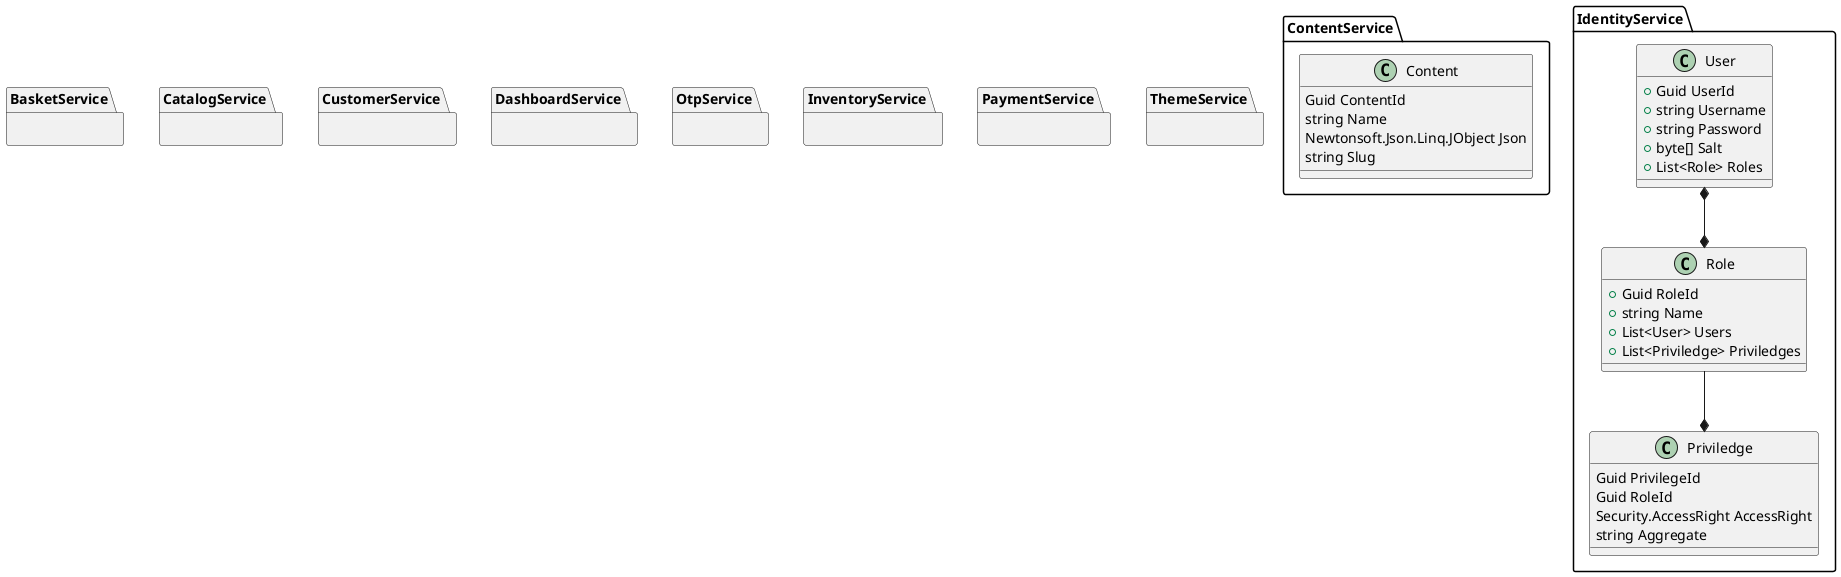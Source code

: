 @startuml

package BasketService {



}


package CatalogService {

}



package ContentService {

	class Content {
		Guid ContentId
		string Name
		Newtonsoft.Json.Linq.JObject Json
		string Slug
	}

}

package CustomerService {

}

package DashboardService {

}


package IdentityService {

class User { 
+Guid UserId
+string Username
+string Password
+byte[] Salt
+List<Role> Roles
}

class Role {
+Guid RoleId
+string Name
+List<User> Users
+List<Priviledge> Priviledges

}

class Priviledge
{
Guid PrivilegeId
Guid RoleId
Security.AccessRight AccessRight
string Aggregate
}

User *--* Role
Role --* Priviledge

}

package OtpService {

}

package CustomerService {

}


package InventoryService {

}

package PaymentService {

}

package ThemeService {

}


@enduml